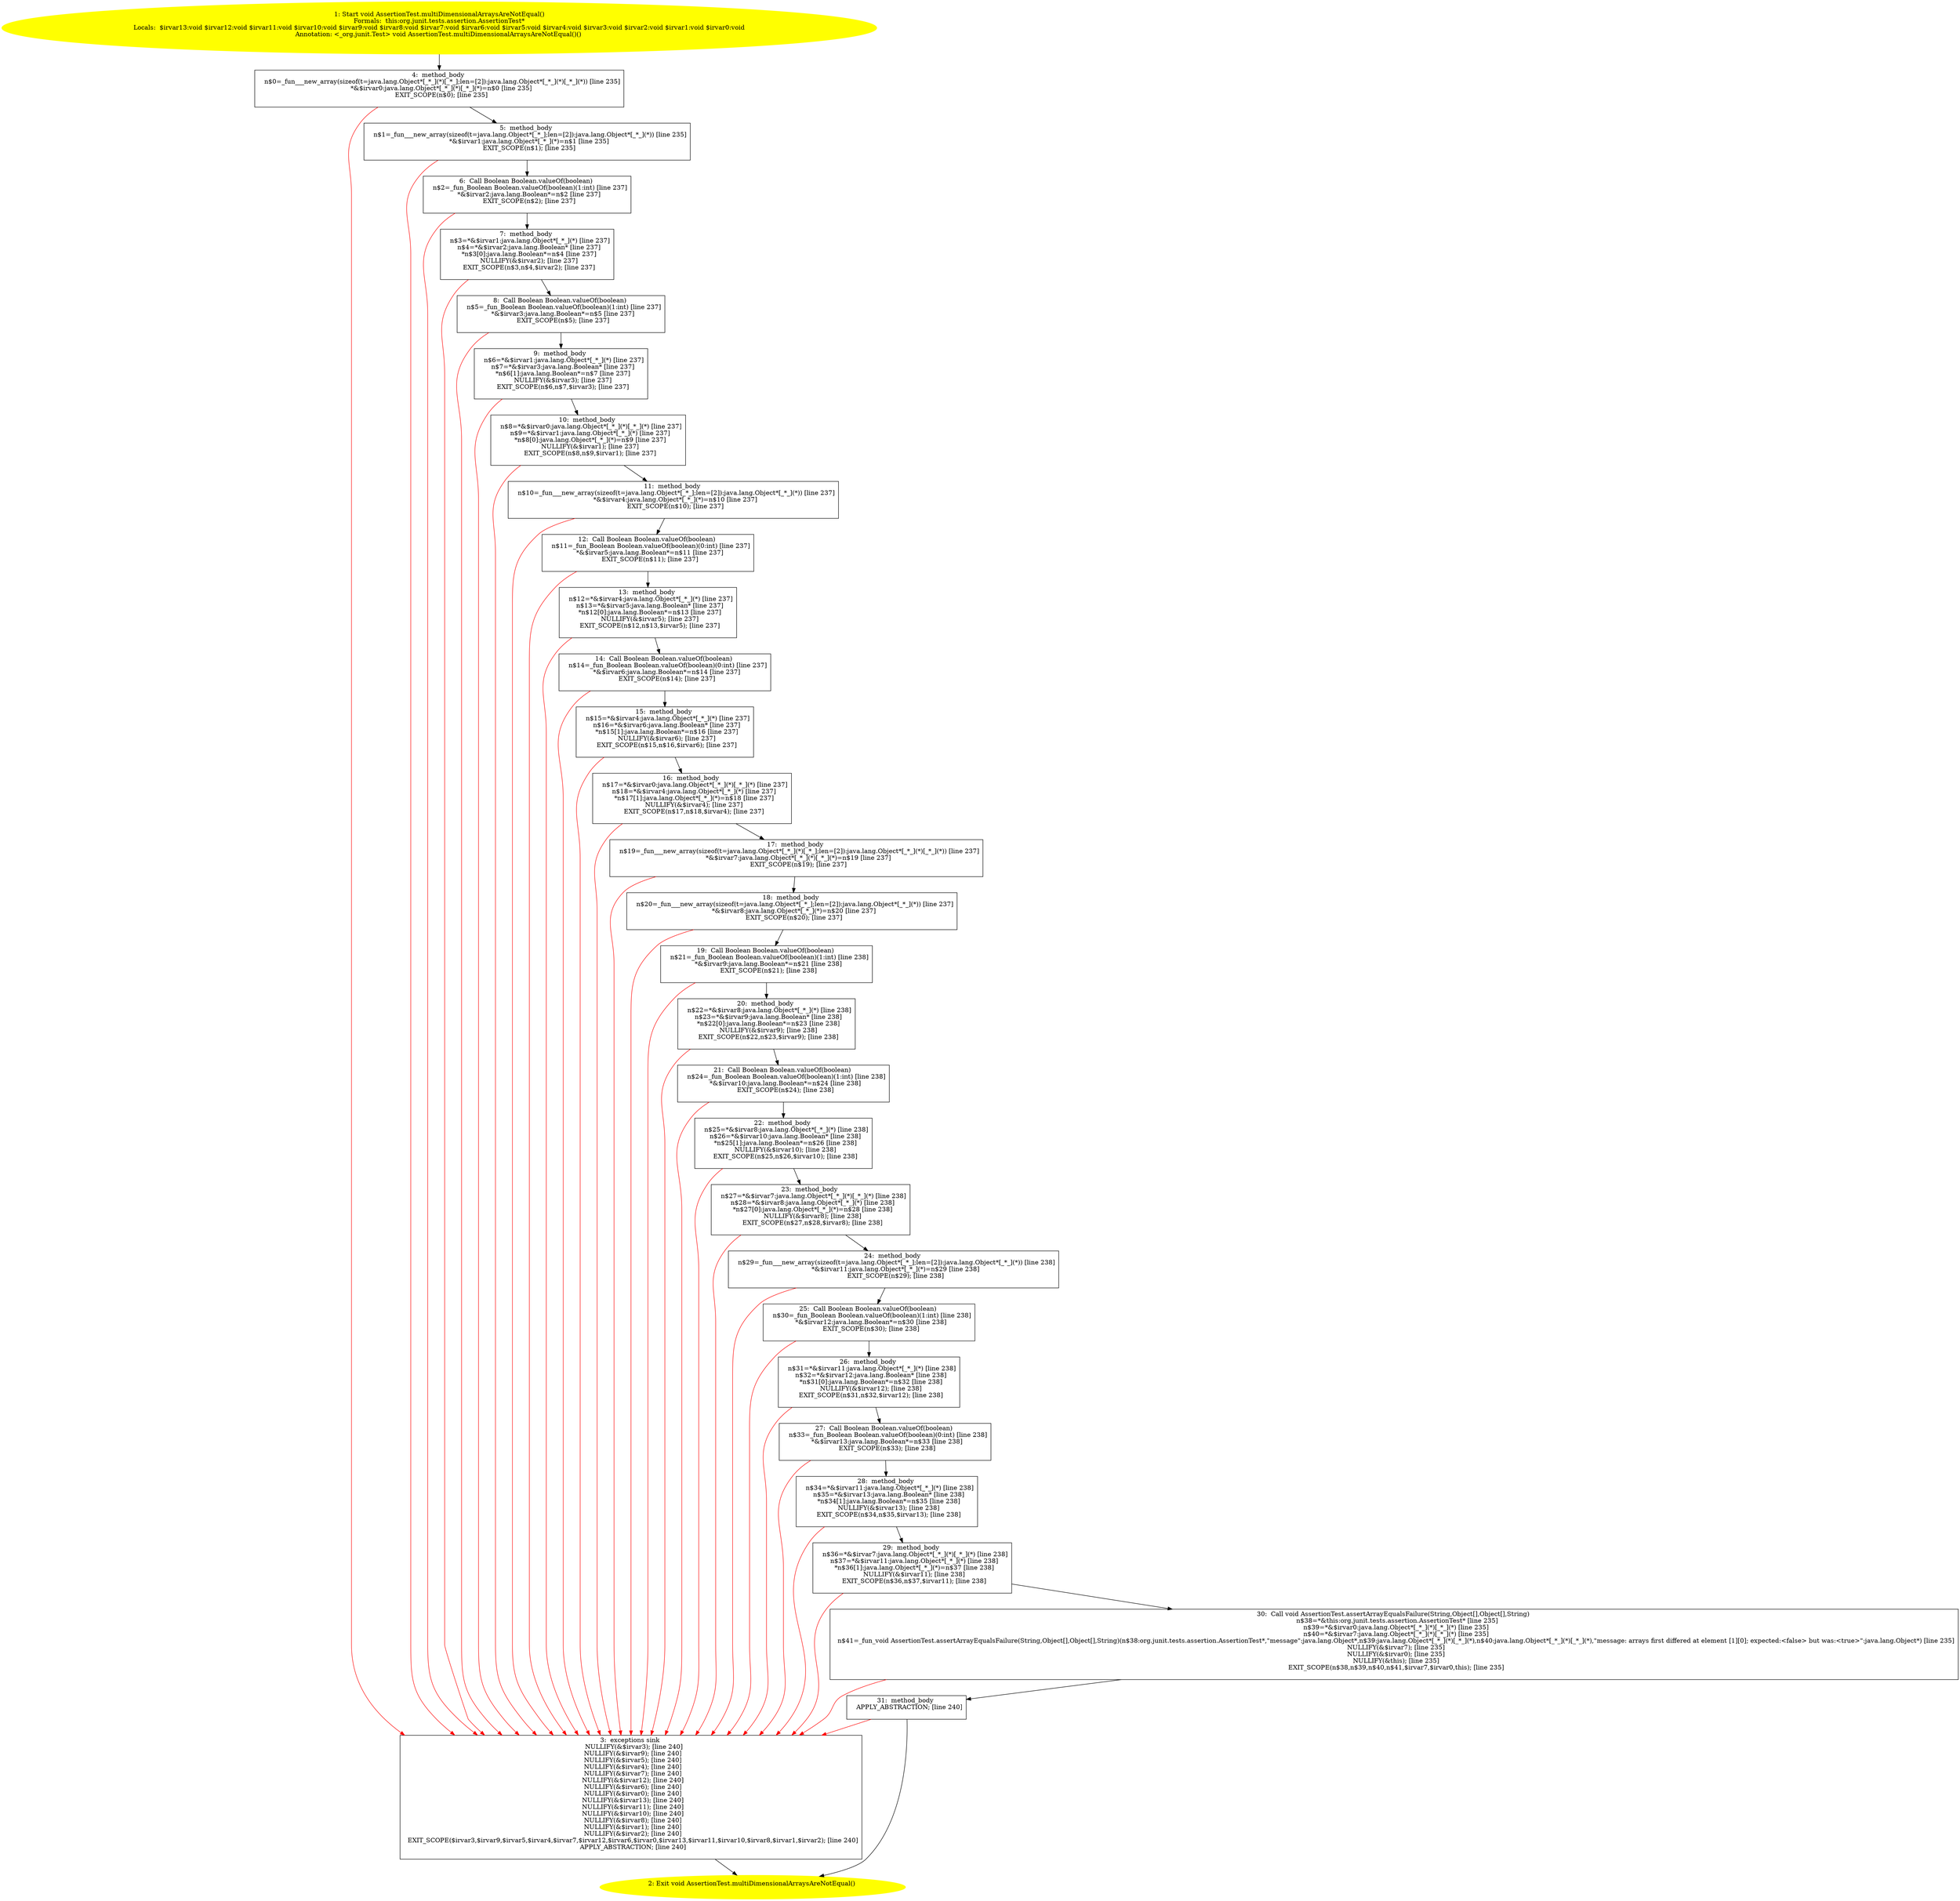 /* @generated */
digraph cfg {
"org.junit.tests.assertion.AssertionTest.multiDimensionalArraysAreNotEqual():void.c215264f11f2318981ee3320a1c4db85_1" [label="1: Start void AssertionTest.multiDimensionalArraysAreNotEqual()\nFormals:  this:org.junit.tests.assertion.AssertionTest*\nLocals:  $irvar13:void $irvar12:void $irvar11:void $irvar10:void $irvar9:void $irvar8:void $irvar7:void $irvar6:void $irvar5:void $irvar4:void $irvar3:void $irvar2:void $irvar1:void $irvar0:void\nAnnotation: <_org.junit.Test> void AssertionTest.multiDimensionalArraysAreNotEqual()() \n  " color=yellow style=filled]
	

	 "org.junit.tests.assertion.AssertionTest.multiDimensionalArraysAreNotEqual():void.c215264f11f2318981ee3320a1c4db85_1" -> "org.junit.tests.assertion.AssertionTest.multiDimensionalArraysAreNotEqual():void.c215264f11f2318981ee3320a1c4db85_4" ;
"org.junit.tests.assertion.AssertionTest.multiDimensionalArraysAreNotEqual():void.c215264f11f2318981ee3320a1c4db85_2" [label="2: Exit void AssertionTest.multiDimensionalArraysAreNotEqual() \n  " color=yellow style=filled]
	

"org.junit.tests.assertion.AssertionTest.multiDimensionalArraysAreNotEqual():void.c215264f11f2318981ee3320a1c4db85_3" [label="3:  exceptions sink \n   NULLIFY(&$irvar3); [line 240]\n  NULLIFY(&$irvar9); [line 240]\n  NULLIFY(&$irvar5); [line 240]\n  NULLIFY(&$irvar4); [line 240]\n  NULLIFY(&$irvar7); [line 240]\n  NULLIFY(&$irvar12); [line 240]\n  NULLIFY(&$irvar6); [line 240]\n  NULLIFY(&$irvar0); [line 240]\n  NULLIFY(&$irvar13); [line 240]\n  NULLIFY(&$irvar11); [line 240]\n  NULLIFY(&$irvar10); [line 240]\n  NULLIFY(&$irvar8); [line 240]\n  NULLIFY(&$irvar1); [line 240]\n  NULLIFY(&$irvar2); [line 240]\n  EXIT_SCOPE($irvar3,$irvar9,$irvar5,$irvar4,$irvar7,$irvar12,$irvar6,$irvar0,$irvar13,$irvar11,$irvar10,$irvar8,$irvar1,$irvar2); [line 240]\n  APPLY_ABSTRACTION; [line 240]\n " shape="box"]
	

	 "org.junit.tests.assertion.AssertionTest.multiDimensionalArraysAreNotEqual():void.c215264f11f2318981ee3320a1c4db85_3" -> "org.junit.tests.assertion.AssertionTest.multiDimensionalArraysAreNotEqual():void.c215264f11f2318981ee3320a1c4db85_2" ;
"org.junit.tests.assertion.AssertionTest.multiDimensionalArraysAreNotEqual():void.c215264f11f2318981ee3320a1c4db85_4" [label="4:  method_body \n   n$0=_fun___new_array(sizeof(t=java.lang.Object*[_*_](*)[_*_];len=[2]):java.lang.Object*[_*_](*)[_*_](*)) [line 235]\n  *&$irvar0:java.lang.Object*[_*_](*)[_*_](*)=n$0 [line 235]\n  EXIT_SCOPE(n$0); [line 235]\n " shape="box"]
	

	 "org.junit.tests.assertion.AssertionTest.multiDimensionalArraysAreNotEqual():void.c215264f11f2318981ee3320a1c4db85_4" -> "org.junit.tests.assertion.AssertionTest.multiDimensionalArraysAreNotEqual():void.c215264f11f2318981ee3320a1c4db85_5" ;
	 "org.junit.tests.assertion.AssertionTest.multiDimensionalArraysAreNotEqual():void.c215264f11f2318981ee3320a1c4db85_4" -> "org.junit.tests.assertion.AssertionTest.multiDimensionalArraysAreNotEqual():void.c215264f11f2318981ee3320a1c4db85_3" [color="red" ];
"org.junit.tests.assertion.AssertionTest.multiDimensionalArraysAreNotEqual():void.c215264f11f2318981ee3320a1c4db85_5" [label="5:  method_body \n   n$1=_fun___new_array(sizeof(t=java.lang.Object*[_*_];len=[2]):java.lang.Object*[_*_](*)) [line 235]\n  *&$irvar1:java.lang.Object*[_*_](*)=n$1 [line 235]\n  EXIT_SCOPE(n$1); [line 235]\n " shape="box"]
	

	 "org.junit.tests.assertion.AssertionTest.multiDimensionalArraysAreNotEqual():void.c215264f11f2318981ee3320a1c4db85_5" -> "org.junit.tests.assertion.AssertionTest.multiDimensionalArraysAreNotEqual():void.c215264f11f2318981ee3320a1c4db85_6" ;
	 "org.junit.tests.assertion.AssertionTest.multiDimensionalArraysAreNotEqual():void.c215264f11f2318981ee3320a1c4db85_5" -> "org.junit.tests.assertion.AssertionTest.multiDimensionalArraysAreNotEqual():void.c215264f11f2318981ee3320a1c4db85_3" [color="red" ];
"org.junit.tests.assertion.AssertionTest.multiDimensionalArraysAreNotEqual():void.c215264f11f2318981ee3320a1c4db85_6" [label="6:  Call Boolean Boolean.valueOf(boolean) \n   n$2=_fun_Boolean Boolean.valueOf(boolean)(1:int) [line 237]\n  *&$irvar2:java.lang.Boolean*=n$2 [line 237]\n  EXIT_SCOPE(n$2); [line 237]\n " shape="box"]
	

	 "org.junit.tests.assertion.AssertionTest.multiDimensionalArraysAreNotEqual():void.c215264f11f2318981ee3320a1c4db85_6" -> "org.junit.tests.assertion.AssertionTest.multiDimensionalArraysAreNotEqual():void.c215264f11f2318981ee3320a1c4db85_7" ;
	 "org.junit.tests.assertion.AssertionTest.multiDimensionalArraysAreNotEqual():void.c215264f11f2318981ee3320a1c4db85_6" -> "org.junit.tests.assertion.AssertionTest.multiDimensionalArraysAreNotEqual():void.c215264f11f2318981ee3320a1c4db85_3" [color="red" ];
"org.junit.tests.assertion.AssertionTest.multiDimensionalArraysAreNotEqual():void.c215264f11f2318981ee3320a1c4db85_7" [label="7:  method_body \n   n$3=*&$irvar1:java.lang.Object*[_*_](*) [line 237]\n  n$4=*&$irvar2:java.lang.Boolean* [line 237]\n  *n$3[0]:java.lang.Boolean*=n$4 [line 237]\n  NULLIFY(&$irvar2); [line 237]\n  EXIT_SCOPE(n$3,n$4,$irvar2); [line 237]\n " shape="box"]
	

	 "org.junit.tests.assertion.AssertionTest.multiDimensionalArraysAreNotEqual():void.c215264f11f2318981ee3320a1c4db85_7" -> "org.junit.tests.assertion.AssertionTest.multiDimensionalArraysAreNotEqual():void.c215264f11f2318981ee3320a1c4db85_8" ;
	 "org.junit.tests.assertion.AssertionTest.multiDimensionalArraysAreNotEqual():void.c215264f11f2318981ee3320a1c4db85_7" -> "org.junit.tests.assertion.AssertionTest.multiDimensionalArraysAreNotEqual():void.c215264f11f2318981ee3320a1c4db85_3" [color="red" ];
"org.junit.tests.assertion.AssertionTest.multiDimensionalArraysAreNotEqual():void.c215264f11f2318981ee3320a1c4db85_8" [label="8:  Call Boolean Boolean.valueOf(boolean) \n   n$5=_fun_Boolean Boolean.valueOf(boolean)(1:int) [line 237]\n  *&$irvar3:java.lang.Boolean*=n$5 [line 237]\n  EXIT_SCOPE(n$5); [line 237]\n " shape="box"]
	

	 "org.junit.tests.assertion.AssertionTest.multiDimensionalArraysAreNotEqual():void.c215264f11f2318981ee3320a1c4db85_8" -> "org.junit.tests.assertion.AssertionTest.multiDimensionalArraysAreNotEqual():void.c215264f11f2318981ee3320a1c4db85_9" ;
	 "org.junit.tests.assertion.AssertionTest.multiDimensionalArraysAreNotEqual():void.c215264f11f2318981ee3320a1c4db85_8" -> "org.junit.tests.assertion.AssertionTest.multiDimensionalArraysAreNotEqual():void.c215264f11f2318981ee3320a1c4db85_3" [color="red" ];
"org.junit.tests.assertion.AssertionTest.multiDimensionalArraysAreNotEqual():void.c215264f11f2318981ee3320a1c4db85_9" [label="9:  method_body \n   n$6=*&$irvar1:java.lang.Object*[_*_](*) [line 237]\n  n$7=*&$irvar3:java.lang.Boolean* [line 237]\n  *n$6[1]:java.lang.Boolean*=n$7 [line 237]\n  NULLIFY(&$irvar3); [line 237]\n  EXIT_SCOPE(n$6,n$7,$irvar3); [line 237]\n " shape="box"]
	

	 "org.junit.tests.assertion.AssertionTest.multiDimensionalArraysAreNotEqual():void.c215264f11f2318981ee3320a1c4db85_9" -> "org.junit.tests.assertion.AssertionTest.multiDimensionalArraysAreNotEqual():void.c215264f11f2318981ee3320a1c4db85_10" ;
	 "org.junit.tests.assertion.AssertionTest.multiDimensionalArraysAreNotEqual():void.c215264f11f2318981ee3320a1c4db85_9" -> "org.junit.tests.assertion.AssertionTest.multiDimensionalArraysAreNotEqual():void.c215264f11f2318981ee3320a1c4db85_3" [color="red" ];
"org.junit.tests.assertion.AssertionTest.multiDimensionalArraysAreNotEqual():void.c215264f11f2318981ee3320a1c4db85_10" [label="10:  method_body \n   n$8=*&$irvar0:java.lang.Object*[_*_](*)[_*_](*) [line 237]\n  n$9=*&$irvar1:java.lang.Object*[_*_](*) [line 237]\n  *n$8[0]:java.lang.Object*[_*_](*)=n$9 [line 237]\n  NULLIFY(&$irvar1); [line 237]\n  EXIT_SCOPE(n$8,n$9,$irvar1); [line 237]\n " shape="box"]
	

	 "org.junit.tests.assertion.AssertionTest.multiDimensionalArraysAreNotEqual():void.c215264f11f2318981ee3320a1c4db85_10" -> "org.junit.tests.assertion.AssertionTest.multiDimensionalArraysAreNotEqual():void.c215264f11f2318981ee3320a1c4db85_11" ;
	 "org.junit.tests.assertion.AssertionTest.multiDimensionalArraysAreNotEqual():void.c215264f11f2318981ee3320a1c4db85_10" -> "org.junit.tests.assertion.AssertionTest.multiDimensionalArraysAreNotEqual():void.c215264f11f2318981ee3320a1c4db85_3" [color="red" ];
"org.junit.tests.assertion.AssertionTest.multiDimensionalArraysAreNotEqual():void.c215264f11f2318981ee3320a1c4db85_11" [label="11:  method_body \n   n$10=_fun___new_array(sizeof(t=java.lang.Object*[_*_];len=[2]):java.lang.Object*[_*_](*)) [line 237]\n  *&$irvar4:java.lang.Object*[_*_](*)=n$10 [line 237]\n  EXIT_SCOPE(n$10); [line 237]\n " shape="box"]
	

	 "org.junit.tests.assertion.AssertionTest.multiDimensionalArraysAreNotEqual():void.c215264f11f2318981ee3320a1c4db85_11" -> "org.junit.tests.assertion.AssertionTest.multiDimensionalArraysAreNotEqual():void.c215264f11f2318981ee3320a1c4db85_12" ;
	 "org.junit.tests.assertion.AssertionTest.multiDimensionalArraysAreNotEqual():void.c215264f11f2318981ee3320a1c4db85_11" -> "org.junit.tests.assertion.AssertionTest.multiDimensionalArraysAreNotEqual():void.c215264f11f2318981ee3320a1c4db85_3" [color="red" ];
"org.junit.tests.assertion.AssertionTest.multiDimensionalArraysAreNotEqual():void.c215264f11f2318981ee3320a1c4db85_12" [label="12:  Call Boolean Boolean.valueOf(boolean) \n   n$11=_fun_Boolean Boolean.valueOf(boolean)(0:int) [line 237]\n  *&$irvar5:java.lang.Boolean*=n$11 [line 237]\n  EXIT_SCOPE(n$11); [line 237]\n " shape="box"]
	

	 "org.junit.tests.assertion.AssertionTest.multiDimensionalArraysAreNotEqual():void.c215264f11f2318981ee3320a1c4db85_12" -> "org.junit.tests.assertion.AssertionTest.multiDimensionalArraysAreNotEqual():void.c215264f11f2318981ee3320a1c4db85_13" ;
	 "org.junit.tests.assertion.AssertionTest.multiDimensionalArraysAreNotEqual():void.c215264f11f2318981ee3320a1c4db85_12" -> "org.junit.tests.assertion.AssertionTest.multiDimensionalArraysAreNotEqual():void.c215264f11f2318981ee3320a1c4db85_3" [color="red" ];
"org.junit.tests.assertion.AssertionTest.multiDimensionalArraysAreNotEqual():void.c215264f11f2318981ee3320a1c4db85_13" [label="13:  method_body \n   n$12=*&$irvar4:java.lang.Object*[_*_](*) [line 237]\n  n$13=*&$irvar5:java.lang.Boolean* [line 237]\n  *n$12[0]:java.lang.Boolean*=n$13 [line 237]\n  NULLIFY(&$irvar5); [line 237]\n  EXIT_SCOPE(n$12,n$13,$irvar5); [line 237]\n " shape="box"]
	

	 "org.junit.tests.assertion.AssertionTest.multiDimensionalArraysAreNotEqual():void.c215264f11f2318981ee3320a1c4db85_13" -> "org.junit.tests.assertion.AssertionTest.multiDimensionalArraysAreNotEqual():void.c215264f11f2318981ee3320a1c4db85_14" ;
	 "org.junit.tests.assertion.AssertionTest.multiDimensionalArraysAreNotEqual():void.c215264f11f2318981ee3320a1c4db85_13" -> "org.junit.tests.assertion.AssertionTest.multiDimensionalArraysAreNotEqual():void.c215264f11f2318981ee3320a1c4db85_3" [color="red" ];
"org.junit.tests.assertion.AssertionTest.multiDimensionalArraysAreNotEqual():void.c215264f11f2318981ee3320a1c4db85_14" [label="14:  Call Boolean Boolean.valueOf(boolean) \n   n$14=_fun_Boolean Boolean.valueOf(boolean)(0:int) [line 237]\n  *&$irvar6:java.lang.Boolean*=n$14 [line 237]\n  EXIT_SCOPE(n$14); [line 237]\n " shape="box"]
	

	 "org.junit.tests.assertion.AssertionTest.multiDimensionalArraysAreNotEqual():void.c215264f11f2318981ee3320a1c4db85_14" -> "org.junit.tests.assertion.AssertionTest.multiDimensionalArraysAreNotEqual():void.c215264f11f2318981ee3320a1c4db85_15" ;
	 "org.junit.tests.assertion.AssertionTest.multiDimensionalArraysAreNotEqual():void.c215264f11f2318981ee3320a1c4db85_14" -> "org.junit.tests.assertion.AssertionTest.multiDimensionalArraysAreNotEqual():void.c215264f11f2318981ee3320a1c4db85_3" [color="red" ];
"org.junit.tests.assertion.AssertionTest.multiDimensionalArraysAreNotEqual():void.c215264f11f2318981ee3320a1c4db85_15" [label="15:  method_body \n   n$15=*&$irvar4:java.lang.Object*[_*_](*) [line 237]\n  n$16=*&$irvar6:java.lang.Boolean* [line 237]\n  *n$15[1]:java.lang.Boolean*=n$16 [line 237]\n  NULLIFY(&$irvar6); [line 237]\n  EXIT_SCOPE(n$15,n$16,$irvar6); [line 237]\n " shape="box"]
	

	 "org.junit.tests.assertion.AssertionTest.multiDimensionalArraysAreNotEqual():void.c215264f11f2318981ee3320a1c4db85_15" -> "org.junit.tests.assertion.AssertionTest.multiDimensionalArraysAreNotEqual():void.c215264f11f2318981ee3320a1c4db85_16" ;
	 "org.junit.tests.assertion.AssertionTest.multiDimensionalArraysAreNotEqual():void.c215264f11f2318981ee3320a1c4db85_15" -> "org.junit.tests.assertion.AssertionTest.multiDimensionalArraysAreNotEqual():void.c215264f11f2318981ee3320a1c4db85_3" [color="red" ];
"org.junit.tests.assertion.AssertionTest.multiDimensionalArraysAreNotEqual():void.c215264f11f2318981ee3320a1c4db85_16" [label="16:  method_body \n   n$17=*&$irvar0:java.lang.Object*[_*_](*)[_*_](*) [line 237]\n  n$18=*&$irvar4:java.lang.Object*[_*_](*) [line 237]\n  *n$17[1]:java.lang.Object*[_*_](*)=n$18 [line 237]\n  NULLIFY(&$irvar4); [line 237]\n  EXIT_SCOPE(n$17,n$18,$irvar4); [line 237]\n " shape="box"]
	

	 "org.junit.tests.assertion.AssertionTest.multiDimensionalArraysAreNotEqual():void.c215264f11f2318981ee3320a1c4db85_16" -> "org.junit.tests.assertion.AssertionTest.multiDimensionalArraysAreNotEqual():void.c215264f11f2318981ee3320a1c4db85_17" ;
	 "org.junit.tests.assertion.AssertionTest.multiDimensionalArraysAreNotEqual():void.c215264f11f2318981ee3320a1c4db85_16" -> "org.junit.tests.assertion.AssertionTest.multiDimensionalArraysAreNotEqual():void.c215264f11f2318981ee3320a1c4db85_3" [color="red" ];
"org.junit.tests.assertion.AssertionTest.multiDimensionalArraysAreNotEqual():void.c215264f11f2318981ee3320a1c4db85_17" [label="17:  method_body \n   n$19=_fun___new_array(sizeof(t=java.lang.Object*[_*_](*)[_*_];len=[2]):java.lang.Object*[_*_](*)[_*_](*)) [line 237]\n  *&$irvar7:java.lang.Object*[_*_](*)[_*_](*)=n$19 [line 237]\n  EXIT_SCOPE(n$19); [line 237]\n " shape="box"]
	

	 "org.junit.tests.assertion.AssertionTest.multiDimensionalArraysAreNotEqual():void.c215264f11f2318981ee3320a1c4db85_17" -> "org.junit.tests.assertion.AssertionTest.multiDimensionalArraysAreNotEqual():void.c215264f11f2318981ee3320a1c4db85_18" ;
	 "org.junit.tests.assertion.AssertionTest.multiDimensionalArraysAreNotEqual():void.c215264f11f2318981ee3320a1c4db85_17" -> "org.junit.tests.assertion.AssertionTest.multiDimensionalArraysAreNotEqual():void.c215264f11f2318981ee3320a1c4db85_3" [color="red" ];
"org.junit.tests.assertion.AssertionTest.multiDimensionalArraysAreNotEqual():void.c215264f11f2318981ee3320a1c4db85_18" [label="18:  method_body \n   n$20=_fun___new_array(sizeof(t=java.lang.Object*[_*_];len=[2]):java.lang.Object*[_*_](*)) [line 237]\n  *&$irvar8:java.lang.Object*[_*_](*)=n$20 [line 237]\n  EXIT_SCOPE(n$20); [line 237]\n " shape="box"]
	

	 "org.junit.tests.assertion.AssertionTest.multiDimensionalArraysAreNotEqual():void.c215264f11f2318981ee3320a1c4db85_18" -> "org.junit.tests.assertion.AssertionTest.multiDimensionalArraysAreNotEqual():void.c215264f11f2318981ee3320a1c4db85_19" ;
	 "org.junit.tests.assertion.AssertionTest.multiDimensionalArraysAreNotEqual():void.c215264f11f2318981ee3320a1c4db85_18" -> "org.junit.tests.assertion.AssertionTest.multiDimensionalArraysAreNotEqual():void.c215264f11f2318981ee3320a1c4db85_3" [color="red" ];
"org.junit.tests.assertion.AssertionTest.multiDimensionalArraysAreNotEqual():void.c215264f11f2318981ee3320a1c4db85_19" [label="19:  Call Boolean Boolean.valueOf(boolean) \n   n$21=_fun_Boolean Boolean.valueOf(boolean)(1:int) [line 238]\n  *&$irvar9:java.lang.Boolean*=n$21 [line 238]\n  EXIT_SCOPE(n$21); [line 238]\n " shape="box"]
	

	 "org.junit.tests.assertion.AssertionTest.multiDimensionalArraysAreNotEqual():void.c215264f11f2318981ee3320a1c4db85_19" -> "org.junit.tests.assertion.AssertionTest.multiDimensionalArraysAreNotEqual():void.c215264f11f2318981ee3320a1c4db85_20" ;
	 "org.junit.tests.assertion.AssertionTest.multiDimensionalArraysAreNotEqual():void.c215264f11f2318981ee3320a1c4db85_19" -> "org.junit.tests.assertion.AssertionTest.multiDimensionalArraysAreNotEqual():void.c215264f11f2318981ee3320a1c4db85_3" [color="red" ];
"org.junit.tests.assertion.AssertionTest.multiDimensionalArraysAreNotEqual():void.c215264f11f2318981ee3320a1c4db85_20" [label="20:  method_body \n   n$22=*&$irvar8:java.lang.Object*[_*_](*) [line 238]\n  n$23=*&$irvar9:java.lang.Boolean* [line 238]\n  *n$22[0]:java.lang.Boolean*=n$23 [line 238]\n  NULLIFY(&$irvar9); [line 238]\n  EXIT_SCOPE(n$22,n$23,$irvar9); [line 238]\n " shape="box"]
	

	 "org.junit.tests.assertion.AssertionTest.multiDimensionalArraysAreNotEqual():void.c215264f11f2318981ee3320a1c4db85_20" -> "org.junit.tests.assertion.AssertionTest.multiDimensionalArraysAreNotEqual():void.c215264f11f2318981ee3320a1c4db85_21" ;
	 "org.junit.tests.assertion.AssertionTest.multiDimensionalArraysAreNotEqual():void.c215264f11f2318981ee3320a1c4db85_20" -> "org.junit.tests.assertion.AssertionTest.multiDimensionalArraysAreNotEqual():void.c215264f11f2318981ee3320a1c4db85_3" [color="red" ];
"org.junit.tests.assertion.AssertionTest.multiDimensionalArraysAreNotEqual():void.c215264f11f2318981ee3320a1c4db85_21" [label="21:  Call Boolean Boolean.valueOf(boolean) \n   n$24=_fun_Boolean Boolean.valueOf(boolean)(1:int) [line 238]\n  *&$irvar10:java.lang.Boolean*=n$24 [line 238]\n  EXIT_SCOPE(n$24); [line 238]\n " shape="box"]
	

	 "org.junit.tests.assertion.AssertionTest.multiDimensionalArraysAreNotEqual():void.c215264f11f2318981ee3320a1c4db85_21" -> "org.junit.tests.assertion.AssertionTest.multiDimensionalArraysAreNotEqual():void.c215264f11f2318981ee3320a1c4db85_22" ;
	 "org.junit.tests.assertion.AssertionTest.multiDimensionalArraysAreNotEqual():void.c215264f11f2318981ee3320a1c4db85_21" -> "org.junit.tests.assertion.AssertionTest.multiDimensionalArraysAreNotEqual():void.c215264f11f2318981ee3320a1c4db85_3" [color="red" ];
"org.junit.tests.assertion.AssertionTest.multiDimensionalArraysAreNotEqual():void.c215264f11f2318981ee3320a1c4db85_22" [label="22:  method_body \n   n$25=*&$irvar8:java.lang.Object*[_*_](*) [line 238]\n  n$26=*&$irvar10:java.lang.Boolean* [line 238]\n  *n$25[1]:java.lang.Boolean*=n$26 [line 238]\n  NULLIFY(&$irvar10); [line 238]\n  EXIT_SCOPE(n$25,n$26,$irvar10); [line 238]\n " shape="box"]
	

	 "org.junit.tests.assertion.AssertionTest.multiDimensionalArraysAreNotEqual():void.c215264f11f2318981ee3320a1c4db85_22" -> "org.junit.tests.assertion.AssertionTest.multiDimensionalArraysAreNotEqual():void.c215264f11f2318981ee3320a1c4db85_23" ;
	 "org.junit.tests.assertion.AssertionTest.multiDimensionalArraysAreNotEqual():void.c215264f11f2318981ee3320a1c4db85_22" -> "org.junit.tests.assertion.AssertionTest.multiDimensionalArraysAreNotEqual():void.c215264f11f2318981ee3320a1c4db85_3" [color="red" ];
"org.junit.tests.assertion.AssertionTest.multiDimensionalArraysAreNotEqual():void.c215264f11f2318981ee3320a1c4db85_23" [label="23:  method_body \n   n$27=*&$irvar7:java.lang.Object*[_*_](*)[_*_](*) [line 238]\n  n$28=*&$irvar8:java.lang.Object*[_*_](*) [line 238]\n  *n$27[0]:java.lang.Object*[_*_](*)=n$28 [line 238]\n  NULLIFY(&$irvar8); [line 238]\n  EXIT_SCOPE(n$27,n$28,$irvar8); [line 238]\n " shape="box"]
	

	 "org.junit.tests.assertion.AssertionTest.multiDimensionalArraysAreNotEqual():void.c215264f11f2318981ee3320a1c4db85_23" -> "org.junit.tests.assertion.AssertionTest.multiDimensionalArraysAreNotEqual():void.c215264f11f2318981ee3320a1c4db85_24" ;
	 "org.junit.tests.assertion.AssertionTest.multiDimensionalArraysAreNotEqual():void.c215264f11f2318981ee3320a1c4db85_23" -> "org.junit.tests.assertion.AssertionTest.multiDimensionalArraysAreNotEqual():void.c215264f11f2318981ee3320a1c4db85_3" [color="red" ];
"org.junit.tests.assertion.AssertionTest.multiDimensionalArraysAreNotEqual():void.c215264f11f2318981ee3320a1c4db85_24" [label="24:  method_body \n   n$29=_fun___new_array(sizeof(t=java.lang.Object*[_*_];len=[2]):java.lang.Object*[_*_](*)) [line 238]\n  *&$irvar11:java.lang.Object*[_*_](*)=n$29 [line 238]\n  EXIT_SCOPE(n$29); [line 238]\n " shape="box"]
	

	 "org.junit.tests.assertion.AssertionTest.multiDimensionalArraysAreNotEqual():void.c215264f11f2318981ee3320a1c4db85_24" -> "org.junit.tests.assertion.AssertionTest.multiDimensionalArraysAreNotEqual():void.c215264f11f2318981ee3320a1c4db85_25" ;
	 "org.junit.tests.assertion.AssertionTest.multiDimensionalArraysAreNotEqual():void.c215264f11f2318981ee3320a1c4db85_24" -> "org.junit.tests.assertion.AssertionTest.multiDimensionalArraysAreNotEqual():void.c215264f11f2318981ee3320a1c4db85_3" [color="red" ];
"org.junit.tests.assertion.AssertionTest.multiDimensionalArraysAreNotEqual():void.c215264f11f2318981ee3320a1c4db85_25" [label="25:  Call Boolean Boolean.valueOf(boolean) \n   n$30=_fun_Boolean Boolean.valueOf(boolean)(1:int) [line 238]\n  *&$irvar12:java.lang.Boolean*=n$30 [line 238]\n  EXIT_SCOPE(n$30); [line 238]\n " shape="box"]
	

	 "org.junit.tests.assertion.AssertionTest.multiDimensionalArraysAreNotEqual():void.c215264f11f2318981ee3320a1c4db85_25" -> "org.junit.tests.assertion.AssertionTest.multiDimensionalArraysAreNotEqual():void.c215264f11f2318981ee3320a1c4db85_26" ;
	 "org.junit.tests.assertion.AssertionTest.multiDimensionalArraysAreNotEqual():void.c215264f11f2318981ee3320a1c4db85_25" -> "org.junit.tests.assertion.AssertionTest.multiDimensionalArraysAreNotEqual():void.c215264f11f2318981ee3320a1c4db85_3" [color="red" ];
"org.junit.tests.assertion.AssertionTest.multiDimensionalArraysAreNotEqual():void.c215264f11f2318981ee3320a1c4db85_26" [label="26:  method_body \n   n$31=*&$irvar11:java.lang.Object*[_*_](*) [line 238]\n  n$32=*&$irvar12:java.lang.Boolean* [line 238]\n  *n$31[0]:java.lang.Boolean*=n$32 [line 238]\n  NULLIFY(&$irvar12); [line 238]\n  EXIT_SCOPE(n$31,n$32,$irvar12); [line 238]\n " shape="box"]
	

	 "org.junit.tests.assertion.AssertionTest.multiDimensionalArraysAreNotEqual():void.c215264f11f2318981ee3320a1c4db85_26" -> "org.junit.tests.assertion.AssertionTest.multiDimensionalArraysAreNotEqual():void.c215264f11f2318981ee3320a1c4db85_27" ;
	 "org.junit.tests.assertion.AssertionTest.multiDimensionalArraysAreNotEqual():void.c215264f11f2318981ee3320a1c4db85_26" -> "org.junit.tests.assertion.AssertionTest.multiDimensionalArraysAreNotEqual():void.c215264f11f2318981ee3320a1c4db85_3" [color="red" ];
"org.junit.tests.assertion.AssertionTest.multiDimensionalArraysAreNotEqual():void.c215264f11f2318981ee3320a1c4db85_27" [label="27:  Call Boolean Boolean.valueOf(boolean) \n   n$33=_fun_Boolean Boolean.valueOf(boolean)(0:int) [line 238]\n  *&$irvar13:java.lang.Boolean*=n$33 [line 238]\n  EXIT_SCOPE(n$33); [line 238]\n " shape="box"]
	

	 "org.junit.tests.assertion.AssertionTest.multiDimensionalArraysAreNotEqual():void.c215264f11f2318981ee3320a1c4db85_27" -> "org.junit.tests.assertion.AssertionTest.multiDimensionalArraysAreNotEqual():void.c215264f11f2318981ee3320a1c4db85_28" ;
	 "org.junit.tests.assertion.AssertionTest.multiDimensionalArraysAreNotEqual():void.c215264f11f2318981ee3320a1c4db85_27" -> "org.junit.tests.assertion.AssertionTest.multiDimensionalArraysAreNotEqual():void.c215264f11f2318981ee3320a1c4db85_3" [color="red" ];
"org.junit.tests.assertion.AssertionTest.multiDimensionalArraysAreNotEqual():void.c215264f11f2318981ee3320a1c4db85_28" [label="28:  method_body \n   n$34=*&$irvar11:java.lang.Object*[_*_](*) [line 238]\n  n$35=*&$irvar13:java.lang.Boolean* [line 238]\n  *n$34[1]:java.lang.Boolean*=n$35 [line 238]\n  NULLIFY(&$irvar13); [line 238]\n  EXIT_SCOPE(n$34,n$35,$irvar13); [line 238]\n " shape="box"]
	

	 "org.junit.tests.assertion.AssertionTest.multiDimensionalArraysAreNotEqual():void.c215264f11f2318981ee3320a1c4db85_28" -> "org.junit.tests.assertion.AssertionTest.multiDimensionalArraysAreNotEqual():void.c215264f11f2318981ee3320a1c4db85_29" ;
	 "org.junit.tests.assertion.AssertionTest.multiDimensionalArraysAreNotEqual():void.c215264f11f2318981ee3320a1c4db85_28" -> "org.junit.tests.assertion.AssertionTest.multiDimensionalArraysAreNotEqual():void.c215264f11f2318981ee3320a1c4db85_3" [color="red" ];
"org.junit.tests.assertion.AssertionTest.multiDimensionalArraysAreNotEqual():void.c215264f11f2318981ee3320a1c4db85_29" [label="29:  method_body \n   n$36=*&$irvar7:java.lang.Object*[_*_](*)[_*_](*) [line 238]\n  n$37=*&$irvar11:java.lang.Object*[_*_](*) [line 238]\n  *n$36[1]:java.lang.Object*[_*_](*)=n$37 [line 238]\n  NULLIFY(&$irvar11); [line 238]\n  EXIT_SCOPE(n$36,n$37,$irvar11); [line 238]\n " shape="box"]
	

	 "org.junit.tests.assertion.AssertionTest.multiDimensionalArraysAreNotEqual():void.c215264f11f2318981ee3320a1c4db85_29" -> "org.junit.tests.assertion.AssertionTest.multiDimensionalArraysAreNotEqual():void.c215264f11f2318981ee3320a1c4db85_30" ;
	 "org.junit.tests.assertion.AssertionTest.multiDimensionalArraysAreNotEqual():void.c215264f11f2318981ee3320a1c4db85_29" -> "org.junit.tests.assertion.AssertionTest.multiDimensionalArraysAreNotEqual():void.c215264f11f2318981ee3320a1c4db85_3" [color="red" ];
"org.junit.tests.assertion.AssertionTest.multiDimensionalArraysAreNotEqual():void.c215264f11f2318981ee3320a1c4db85_30" [label="30:  Call void AssertionTest.assertArrayEqualsFailure(String,Object[],Object[],String) \n   n$38=*&this:org.junit.tests.assertion.AssertionTest* [line 235]\n  n$39=*&$irvar0:java.lang.Object*[_*_](*)[_*_](*) [line 235]\n  n$40=*&$irvar7:java.lang.Object*[_*_](*)[_*_](*) [line 235]\n  n$41=_fun_void AssertionTest.assertArrayEqualsFailure(String,Object[],Object[],String)(n$38:org.junit.tests.assertion.AssertionTest*,\"message\":java.lang.Object*,n$39:java.lang.Object*[_*_](*)[_*_](*),n$40:java.lang.Object*[_*_](*)[_*_](*),\"message: arrays first differed at element [1][0]; expected:<false> but was:<true>\":java.lang.Object*) [line 235]\n  NULLIFY(&$irvar7); [line 235]\n  NULLIFY(&$irvar0); [line 235]\n  NULLIFY(&this); [line 235]\n  EXIT_SCOPE(n$38,n$39,n$40,n$41,$irvar7,$irvar0,this); [line 235]\n " shape="box"]
	

	 "org.junit.tests.assertion.AssertionTest.multiDimensionalArraysAreNotEqual():void.c215264f11f2318981ee3320a1c4db85_30" -> "org.junit.tests.assertion.AssertionTest.multiDimensionalArraysAreNotEqual():void.c215264f11f2318981ee3320a1c4db85_31" ;
	 "org.junit.tests.assertion.AssertionTest.multiDimensionalArraysAreNotEqual():void.c215264f11f2318981ee3320a1c4db85_30" -> "org.junit.tests.assertion.AssertionTest.multiDimensionalArraysAreNotEqual():void.c215264f11f2318981ee3320a1c4db85_3" [color="red" ];
"org.junit.tests.assertion.AssertionTest.multiDimensionalArraysAreNotEqual():void.c215264f11f2318981ee3320a1c4db85_31" [label="31:  method_body \n   APPLY_ABSTRACTION; [line 240]\n " shape="box"]
	

	 "org.junit.tests.assertion.AssertionTest.multiDimensionalArraysAreNotEqual():void.c215264f11f2318981ee3320a1c4db85_31" -> "org.junit.tests.assertion.AssertionTest.multiDimensionalArraysAreNotEqual():void.c215264f11f2318981ee3320a1c4db85_2" ;
	 "org.junit.tests.assertion.AssertionTest.multiDimensionalArraysAreNotEqual():void.c215264f11f2318981ee3320a1c4db85_31" -> "org.junit.tests.assertion.AssertionTest.multiDimensionalArraysAreNotEqual():void.c215264f11f2318981ee3320a1c4db85_3" [color="red" ];
}
